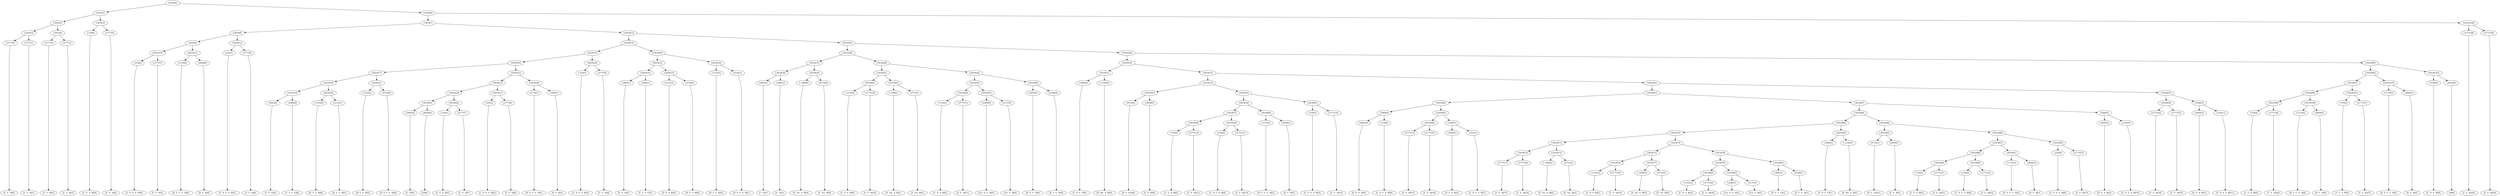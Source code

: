 digraph sample{
"L2777(0)"->"[C  E  A](0)"
"L2777(1)"->"[C  E  A](1)"
"L5619(3)"->"L2777(0)"
"L5619(3)"->"L2777(1)"
"L2777(2)"->"[C  E  A](2)"
"L2777(3)"->"[C  E  A](3)"
"L5619(4)"->"L2777(2)"
"L5619(4)"->"L2777(3)"
"L5619(2)"->"L5619(3)"
"L5619(2)"->"L5619(4)"
"L376(0)"->"[C  E  A  B](0)"
"L2777(4)"->"[C  E  A](4)"
"L5619(5)"->"L376(0)"
"L5619(5)"->"L2777(4)"
"L5619(1)"->"L5619(2)"
"L5619(1)"->"L5619(5)"
"L216(0)"->"[C  D  E  A  B](0)"
"L2777(5)"->"[C  E  A](5)"
"L5619(10)"->"L216(0)"
"L5619(10)"->"L2777(5)"
"L1170(0)"->"[D  E  F  G  A](0)"
"L4004(0)"->"[D  F  A](0)"
"L5619(11)"->"L1170(0)"
"L5619(11)"->"L4004(0)"
"L5619(9)"->"L5619(10)"
"L5619(9)"->"L5619(11)"
"L216(1)"->"[C  D  E  A  B](1)"
"L2777(6)"->"[C  E  A](6)"
"L5619(12)"->"L216(1)"
"L5619(12)"->"L2777(6)"
"L5619(8)"->"L5619(9)"
"L5619(8)"->"L5619(12)"
"L3693(0)"->"[C  E  G](0)"
"L2964(0)"->"[C  E  F  G](0)"
"L5619(19)"->"L3693(0)"
"L5619(19)"->"L2964(0)"
"L3152(0)"->"[D  F  G  B](0)"
"L3152(1)"->"[D  F  G  B](1)"
"L5619(20)"->"L3152(0)"
"L5619(20)"->"L3152(1)"
"L5619(18)"->"L5619(19)"
"L5619(18)"->"L5619(20)"
"L3152(2)"->"[D  F  G  B](2)"
"L4724(0)"->"[D  E  F  G  B](0)"
"L5619(21)"->"L3152(2)"
"L5619(21)"->"L4724(0)"
"L5619(17)"->"L5619(18)"
"L5619(17)"->"L5619(21)"
"L2963(0)"->"[C  E](0)"
"L4959(0)"->"[E](0)"
"L5619(25)"->"L2963(0)"
"L5619(25)"->"L4959(0)"
"L376(1)"->"[C  E  A  B](1)"
"L2777(7)"->"[C  E  A](7)"
"L5619(26)"->"L376(1)"
"L5619(26)"->"L2777(7)"
"L5619(24)"->"L5619(25)"
"L5619(24)"->"L5619(26)"
"L216(2)"->"[C  D  E  A  B](2)"
"L2777(8)"->"[C  E  A](8)"
"L5619(27)"->"L216(2)"
"L5619(27)"->"L2777(8)"
"L5619(23)"->"L5619(24)"
"L5619(23)"->"L5619(27)"
"L1170(1)"->"[D  E  F  G  A](1)"
"L4004(1)"->"[D  F  A](1)"
"L5619(28)"->"L1170(1)"
"L5619(28)"->"L4004(1)"
"L5619(22)"->"L5619(23)"
"L5619(22)"->"L5619(28)"
"L5619(16)"->"L5619(17)"
"L5619(16)"->"L5619(22)"
"L216(3)"->"[C  D  E  A  B](3)"
"L2777(9)"->"[C  E  A](9)"
"L5619(29)"->"L216(3)"
"L5619(29)"->"L2777(9)"
"L5619(15)"->"L5619(16)"
"L5619(15)"->"L5619(29)"
"L3693(1)"->"[C  E  G](1)"
"L2964(1)"->"[C  E  F  G](1)"
"L5619(32)"->"L3693(1)"
"L5619(32)"->"L2964(1)"
"L3152(3)"->"[D  F  G  B](3)"
"L3152(4)"->"[D  F  G  B](4)"
"L5619(33)"->"L3152(3)"
"L5619(33)"->"L3152(4)"
"L5619(31)"->"L5619(32)"
"L5619(31)"->"L5619(33)"
"L3152(5)"->"[D  F  G  B](5)"
"L4724(1)"->"[D  E  F  G  B](1)"
"L5619(34)"->"L3152(5)"
"L5619(34)"->"L4724(1)"
"L5619(30)"->"L5619(31)"
"L5619(30)"->"L5619(34)"
"L5619(14)"->"L5619(15)"
"L5619(14)"->"L5619(30)"
"L2963(1)"->"[C  E](1)"
"L2963(2)"->"[C  E](2)"
"L5619(38)"->"L2963(1)"
"L5619(38)"->"L2963(2)"
"L-1480(0)"->"[E  Gis  A  B](0)"
"L4714(0)"->"[E  Gis  B](0)"
"L5619(39)"->"L-1480(0)"
"L5619(39)"->"L4714(0)"
"L5619(37)"->"L5619(38)"
"L5619(37)"->"L5619(39)"
"L-1532(0)"->"[C  D  A  B](0)"
"L2777(10)"->"[C  E  A](10)"
"L5619(42)"->"L-1532(0)"
"L5619(42)"->"L2777(10)"
"L-1480(1)"->"[E  Gis  A  B](1)"
"L4714(1)"->"[E  Gis  B](1)"
"L5619(43)"->"L-1480(1)"
"L5619(43)"->"L4714(1)"
"L5619(41)"->"L5619(42)"
"L5619(41)"->"L5619(43)"
"L-1532(1)"->"[C  D  A  B](1)"
"L2777(11)"->"[C  E  A](11)"
"L5619(46)"->"L-1532(1)"
"L5619(46)"->"L2777(11)"
"L2260(0)"->"[Cis  D  E  A](0)"
"L2137(0)"->"[Cis  E  A](0)"
"L5619(47)"->"L2260(0)"
"L5619(47)"->"L2137(0)"
"L5619(45)"->"L5619(46)"
"L5619(45)"->"L5619(47)"
"L2641(0)"->"[D  E  F  G](0)"
"L4344(0)"->"[E  F  G  A](0)"
"L5619(48)"->"L2641(0)"
"L5619(48)"->"L4344(0)"
"L5619(44)"->"L5619(45)"
"L5619(44)"->"L5619(48)"
"L5619(40)"->"L5619(41)"
"L5619(40)"->"L5619(44)"
"L5619(36)"->"L5619(37)"
"L5619(36)"->"L5619(40)"
"L3609(0)"->"[C  D  E  F](0)"
"L-1329(0)"->"[D  Dis  A  B](0)"
"L5619(51)"->"L3609(0)"
"L5619(51)"->"L-1329(0)"
"L4733(0)"->"[D  E  Gis](0)"
"L2819(0)"->"[C  E  B](0)"
"L5619(54)"->"L4733(0)"
"L5619(54)"->"L2819(0)"
"L376(2)"->"[C  E  A  B](2)"
"L2777(12)"->"[C  E  A](12)"
"L5619(58)"->"L376(2)"
"L5619(58)"->"L2777(12)"
"L216(4)"->"[C  D  E  A  B](4)"
"L2777(13)"->"[C  E  A](13)"
"L5619(59)"->"L216(4)"
"L5619(59)"->"L2777(13)"
"L5619(57)"->"L5619(58)"
"L5619(57)"->"L5619(59)"
"L1170(2)"->"[D  E  F  G  A](2)"
"L4004(2)"->"[D  F  A](2)"
"L5619(60)"->"L1170(2)"
"L5619(60)"->"L4004(2)"
"L5619(56)"->"L5619(57)"
"L5619(56)"->"L5619(60)"
"L216(5)"->"[C  D  E  A  B](5)"
"L2777(14)"->"[C  E  A](14)"
"L5619(61)"->"L216(5)"
"L5619(61)"->"L2777(14)"
"L5619(55)"->"L5619(56)"
"L5619(55)"->"L5619(61)"
"L5619(53)"->"L5619(54)"
"L5619(53)"->"L5619(55)"
"L4005(0)"->"[D  E  A  B](0)"
"L216(6)"->"[C  D  E  A  B](6)"
"L5060(0)"->"L4005(0)"
"L5060(0)"->"L216(6)"
"L2777(15)"->"[C  E  A](15)"
"L2777(16)"->"[C  E  A](16)"
"L5619(66)"->"L2777(15)"
"L5619(66)"->"L2777(16)"
"L4005(1)"->"[D  E  A  B](1)"
"L216(7)"->"[C  D  E  A  B](7)"
"L5060(1)"->"L4005(1)"
"L5060(1)"->"L216(7)"
"L5619(65)"->"L5619(66)"
"L5619(65)"->"L5060(1)"
"L5619(64)"->"L5060(0)"
"L5619(64)"->"L5619(65)"
"L2777(17)"->"[C  E  A](17)"
"L2777(18)"->"[C  E  A](18)"
"L5619(72)"->"L2777(17)"
"L5619(72)"->"L2777(18)"
"L-1480(2)"->"[E  Gis  A  B](2)"
"L4714(2)"->"[E  Gis  B](2)"
"L5619(73)"->"L-1480(2)"
"L5619(73)"->"L4714(2)"
"L5619(71)"->"L5619(72)"
"L5619(71)"->"L5619(73)"
"L-1532(2)"->"[C  D  A  B](2)"
"L2777(19)"->"[C  E  A](19)"
"L5619(76)"->"L-1532(2)"
"L5619(76)"->"L2777(19)"
"L-1480(3)"->"[E  Gis  A  B](3)"
"L4714(3)"->"[E  Gis  B](3)"
"L5619(77)"->"L-1480(3)"
"L5619(77)"->"L4714(3)"
"L5619(75)"->"L5619(76)"
"L5619(75)"->"L5619(77)"
"L-1532(3)"->"[C  D  A  B](3)"
"L2777(20)"->"[C  E  A](20)"
"L5619(80)"->"L-1532(3)"
"L5619(80)"->"L2777(20)"
"L2260(1)"->"[Cis  D  E  A](1)"
"L2137(1)"->"[Cis  E  A](1)"
"L5619(81)"->"L2260(1)"
"L5619(81)"->"L2137(1)"
"L5619(79)"->"L5619(80)"
"L5619(79)"->"L5619(81)"
"L2641(1)"->"[D  E  F  G](1)"
"L4344(1)"->"[E  F  G  A](1)"
"L5619(82)"->"L2641(1)"
"L5619(82)"->"L4344(1)"
"L5619(78)"->"L5619(79)"
"L5619(78)"->"L5619(82)"
"L5619(74)"->"L5619(75)"
"L5619(74)"->"L5619(78)"
"L5619(70)"->"L5619(71)"
"L5619(70)"->"L5619(74)"
"L3609(1)"->"[C  D  E  F](1)"
"L-1329(1)"->"[D  Dis  A  B](1)"
"L5619(83)"->"L3609(1)"
"L5619(83)"->"L-1329(1)"
"L5619(69)"->"L5619(70)"
"L5619(69)"->"L5619(83)"
"L4733(1)"->"[D  E  Gis](1)"
"L2819(1)"->"[C  E  B](1)"
"L5619(85)"->"L4733(1)"
"L5619(85)"->"L2819(1)"
"L376(3)"->"[C  E  A  B](3)"
"L2777(21)"->"[C  E  A](21)"
"L5619(89)"->"L376(3)"
"L5619(89)"->"L2777(21)"
"L216(8)"->"[C  D  E  A  B](8)"
"L2777(22)"->"[C  E  A](22)"
"L5619(90)"->"L216(8)"
"L5619(90)"->"L2777(22)"
"L5619(88)"->"L5619(89)"
"L5619(88)"->"L5619(90)"
"L1170(3)"->"[D  E  F  G  A](3)"
"L4004(3)"->"[D  F  A](3)"
"L5619(91)"->"L1170(3)"
"L5619(91)"->"L4004(3)"
"L5619(87)"->"L5619(88)"
"L5619(87)"->"L5619(91)"
"L216(9)"->"[C  D  E  A  B](9)"
"L2777(23)"->"[C  E  A](23)"
"L5619(92)"->"L216(9)"
"L5619(92)"->"L2777(23)"
"L5619(86)"->"L5619(87)"
"L5619(86)"->"L5619(92)"
"L5619(84)"->"L5619(85)"
"L5619(84)"->"L5619(86)"
"L5619(68)"->"L5619(69)"
"L5619(68)"->"L5619(84)"
"L4005(2)"->"[D  E  A  B](2)"
"L216(10)"->"[C  D  E  A  B](10)"
"L5060(2)"->"L4005(2)"
"L5060(2)"->"L216(10)"
"L5619(67)"->"L5619(68)"
"L5619(67)"->"L5060(2)"
"L5619(63)"->"L5619(64)"
"L5619(63)"->"L5619(67)"
"L2777(24)"->"[C  E  A](24)"
"L2777(25)"->"[C  E  A](25)"
"L5619(94)"->"L2777(24)"
"L5619(94)"->"L2777(25)"
"L4005(3)"->"[D  E  A  B](3)"
"L216(11)"->"[C  D  E  A  B](11)"
"L5060(3)"->"L4005(3)"
"L5060(3)"->"L216(11)"
"L5619(93)"->"L5619(94)"
"L5619(93)"->"L5060(3)"
"L5619(62)"->"L5619(63)"
"L5619(62)"->"L5619(93)"
"L5619(52)"->"L5619(53)"
"L5619(52)"->"L5619(62)"
"L5619(50)"->"L5619(51)"
"L5619(50)"->"L5619(52)"
"L376(4)"->"[C  E  A  B](4)"
"L2777(26)"->"[C  E  A](26)"
"L5619(99)"->"L376(4)"
"L5619(99)"->"L2777(26)"
"L1170(4)"->"[D  E  F  G  A](4)"
"L4004(4)"->"[D  F  A](4)"
"L5619(100)"->"L1170(4)"
"L5619(100)"->"L4004(4)"
"L5619(98)"->"L5619(99)"
"L5619(98)"->"L5619(100)"
"L376(5)"->"[C  E  A  B](5)"
"L2777(27)"->"[C  E  A](27)"
"L5619(101)"->"L376(5)"
"L5619(101)"->"L2777(27)"
"L5619(97)"->"L5619(98)"
"L5619(97)"->"L5619(101)"
"L1170(5)"->"[D  E  F  G  A](5)"
"L4004(5)"->"[D  F  A](5)"
"L5619(102)"->"L1170(5)"
"L5619(102)"->"L4004(5)"
"L5619(96)"->"L5619(97)"
"L5619(96)"->"L5619(102)"
"L5195(0)"->"[C  D  E  B](0)"
"L4416(0)"->"[A](0)"
"L5619(103)"->"L5195(0)"
"L5619(103)"->"L4416(0)"
"L5619(95)"->"L5619(96)"
"L5619(95)"->"L5619(103)"
"L5619(49)"->"L5619(50)"
"L5619(49)"->"L5619(95)"
"L5619(35)"->"L5619(36)"
"L5619(35)"->"L5619(49)"
"L5619(13)"->"L5619(14)"
"L5619(13)"->"L5619(35)"
"L5619(7)"->"L5619(8)"
"L5619(7)"->"L5619(13)"
"L2777(28)"->"[C  E  A](28)"
"L2777(29)"->"[C  E  A](29)"
"L5619(104)"->"L2777(28)"
"L5619(104)"->"L2777(29)"
"L5619(6)"->"L5619(7)"
"L5619(6)"->"L5619(104)"
"L5619(0)"->"L5619(1)"
"L5619(0)"->"L5619(6)"
{rank = min; "L5619(0)"}
{rank = same; "L5619(1)"; "L5619(6)";}
{rank = same; "L5619(2)"; "L5619(5)"; "L5619(7)"; "L5619(104)";}
{rank = same; "L5619(3)"; "L5619(4)"; "L376(0)"; "L2777(4)"; "L5619(8)"; "L5619(13)"; "L2777(28)"; "L2777(29)";}
{rank = same; "L2777(0)"; "L2777(1)"; "L2777(2)"; "L2777(3)"; "L5619(9)"; "L5619(12)"; "L5619(14)"; "L5619(35)";}
{rank = same; "L5619(10)"; "L5619(11)"; "L216(1)"; "L2777(6)"; "L5619(15)"; "L5619(30)"; "L5619(36)"; "L5619(49)";}
{rank = same; "L216(0)"; "L2777(5)"; "L1170(0)"; "L4004(0)"; "L5619(16)"; "L5619(29)"; "L5619(31)"; "L5619(34)"; "L5619(37)"; "L5619(40)"; "L5619(50)"; "L5619(95)";}
{rank = same; "L5619(17)"; "L5619(22)"; "L216(3)"; "L2777(9)"; "L5619(32)"; "L5619(33)"; "L3152(5)"; "L4724(1)"; "L5619(38)"; "L5619(39)"; "L5619(41)"; "L5619(44)"; "L5619(51)"; "L5619(52)"; "L5619(96)"; "L5619(103)";}
{rank = same; "L5619(18)"; "L5619(21)"; "L5619(23)"; "L5619(28)"; "L3693(1)"; "L2964(1)"; "L3152(3)"; "L3152(4)"; "L2963(1)"; "L2963(2)"; "L-1480(0)"; "L4714(0)"; "L5619(42)"; "L5619(43)"; "L5619(45)"; "L5619(48)"; "L3609(0)"; "L-1329(0)"; "L5619(53)"; "L5619(62)"; "L5619(97)"; "L5619(102)"; "L5195(0)"; "L4416(0)";}
{rank = same; "L5619(19)"; "L5619(20)"; "L3152(2)"; "L4724(0)"; "L5619(24)"; "L5619(27)"; "L1170(1)"; "L4004(1)"; "L-1532(0)"; "L2777(10)"; "L-1480(1)"; "L4714(1)"; "L5619(46)"; "L5619(47)"; "L2641(0)"; "L4344(0)"; "L5619(54)"; "L5619(55)"; "L5619(63)"; "L5619(93)"; "L5619(98)"; "L5619(101)"; "L1170(5)"; "L4004(5)";}
{rank = same; "L3693(0)"; "L2964(0)"; "L3152(0)"; "L3152(1)"; "L5619(25)"; "L5619(26)"; "L216(2)"; "L2777(8)"; "L-1532(1)"; "L2777(11)"; "L2260(0)"; "L2137(0)"; "L4733(0)"; "L2819(0)"; "L5619(56)"; "L5619(61)"; "L5619(64)"; "L5619(67)"; "L5619(94)"; "L5060(3)"; "L5619(99)"; "L5619(100)"; "L376(5)"; "L2777(27)";}
{rank = same; "L2963(0)"; "L4959(0)"; "L376(1)"; "L2777(7)"; "L5619(57)"; "L5619(60)"; "L216(5)"; "L2777(14)"; "L5060(0)"; "L5619(65)"; "L5619(68)"; "L5060(2)"; "L2777(24)"; "L2777(25)"; "L4005(3)"; "L216(11)"; "L376(4)"; "L2777(26)"; "L1170(4)"; "L4004(4)";}
{rank = same; "L5619(58)"; "L5619(59)"; "L1170(2)"; "L4004(2)"; "L4005(0)"; "L216(6)"; "L5619(66)"; "L5060(1)"; "L5619(69)"; "L5619(84)"; "L4005(2)"; "L216(10)";}
{rank = same; "L376(2)"; "L2777(12)"; "L216(4)"; "L2777(13)"; "L2777(15)"; "L2777(16)"; "L4005(1)"; "L216(7)"; "L5619(70)"; "L5619(83)"; "L5619(85)"; "L5619(86)";}
{rank = same; "L5619(71)"; "L5619(74)"; "L3609(1)"; "L-1329(1)"; "L4733(1)"; "L2819(1)"; "L5619(87)"; "L5619(92)";}
{rank = same; "L5619(72)"; "L5619(73)"; "L5619(75)"; "L5619(78)"; "L5619(88)"; "L5619(91)"; "L216(9)"; "L2777(23)";}
{rank = same; "L2777(17)"; "L2777(18)"; "L-1480(2)"; "L4714(2)"; "L5619(76)"; "L5619(77)"; "L5619(79)"; "L5619(82)"; "L5619(89)"; "L5619(90)"; "L1170(3)"; "L4004(3)";}
{rank = same; "L-1532(2)"; "L2777(19)"; "L-1480(3)"; "L4714(3)"; "L5619(80)"; "L5619(81)"; "L2641(1)"; "L4344(1)"; "L376(3)"; "L2777(21)"; "L216(8)"; "L2777(22)";}
{rank = same; "L-1532(3)"; "L2777(20)"; "L2260(1)"; "L2137(1)";}
{rank = max; "[A](0)"; "[C  D  A  B](0)"; "[C  D  A  B](1)"; "[C  D  A  B](2)"; "[C  D  A  B](3)"; "[C  D  E  A  B](0)"; "[C  D  E  A  B](1)"; "[C  D  E  A  B](10)"; "[C  D  E  A  B](11)"; "[C  D  E  A  B](2)"; "[C  D  E  A  B](3)"; "[C  D  E  A  B](4)"; "[C  D  E  A  B](5)"; "[C  D  E  A  B](6)"; "[C  D  E  A  B](7)"; "[C  D  E  A  B](8)"; "[C  D  E  A  B](9)"; "[C  D  E  B](0)"; "[C  D  E  F](0)"; "[C  D  E  F](1)"; "[C  E  A  B](0)"; "[C  E  A  B](1)"; "[C  E  A  B](2)"; "[C  E  A  B](3)"; "[C  E  A  B](4)"; "[C  E  A  B](5)"; "[C  E  A](0)"; "[C  E  A](1)"; "[C  E  A](10)"; "[C  E  A](11)"; "[C  E  A](12)"; "[C  E  A](13)"; "[C  E  A](14)"; "[C  E  A](15)"; "[C  E  A](16)"; "[C  E  A](17)"; "[C  E  A](18)"; "[C  E  A](19)"; "[C  E  A](2)"; "[C  E  A](20)"; "[C  E  A](21)"; "[C  E  A](22)"; "[C  E  A](23)"; "[C  E  A](24)"; "[C  E  A](25)"; "[C  E  A](26)"; "[C  E  A](27)"; "[C  E  A](28)"; "[C  E  A](29)"; "[C  E  A](3)"; "[C  E  A](4)"; "[C  E  A](5)"; "[C  E  A](6)"; "[C  E  A](7)"; "[C  E  A](8)"; "[C  E  A](9)"; "[C  E  B](0)"; "[C  E  B](1)"; "[C  E  F  G](0)"; "[C  E  F  G](1)"; "[C  E  G](0)"; "[C  E  G](1)"; "[C  E](0)"; "[C  E](1)"; "[C  E](2)"; "[Cis  D  E  A](0)"; "[Cis  D  E  A](1)"; "[Cis  E  A](0)"; "[Cis  E  A](1)"; "[D  Dis  A  B](0)"; "[D  Dis  A  B](1)"; "[D  E  A  B](0)"; "[D  E  A  B](1)"; "[D  E  A  B](2)"; "[D  E  A  B](3)"; "[D  E  F  G  A](0)"; "[D  E  F  G  A](1)"; "[D  E  F  G  A](2)"; "[D  E  F  G  A](3)"; "[D  E  F  G  A](4)"; "[D  E  F  G  A](5)"; "[D  E  F  G  B](0)"; "[D  E  F  G  B](1)"; "[D  E  F  G](0)"; "[D  E  F  G](1)"; "[D  E  Gis](0)"; "[D  E  Gis](1)"; "[D  F  A](0)"; "[D  F  A](1)"; "[D  F  A](2)"; "[D  F  A](3)"; "[D  F  A](4)"; "[D  F  A](5)"; "[D  F  G  B](0)"; "[D  F  G  B](1)"; "[D  F  G  B](2)"; "[D  F  G  B](3)"; "[D  F  G  B](4)"; "[D  F  G  B](5)"; "[E  F  G  A](0)"; "[E  F  G  A](1)"; "[E  Gis  A  B](0)"; "[E  Gis  A  B](1)"; "[E  Gis  A  B](2)"; "[E  Gis  A  B](3)"; "[E  Gis  B](0)"; "[E  Gis  B](1)"; "[E  Gis  B](2)"; "[E  Gis  B](3)"; "[E](0)";}
}